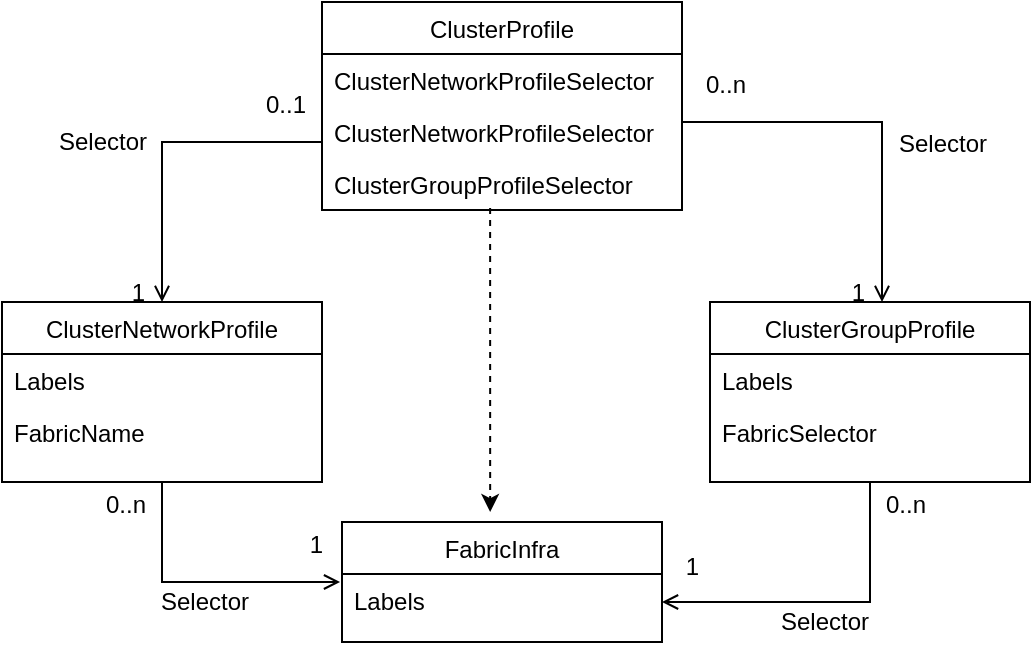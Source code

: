 <mxfile version="20.5.1" type="device"><diagram id="C5RBs43oDa-KdzZeNtuy" name="Page-1"><mxGraphModel dx="1042" dy="681" grid="1" gridSize="10" guides="1" tooltips="1" connect="1" arrows="1" fold="1" page="1" pageScale="1" pageWidth="827" pageHeight="1169" math="0" shadow="0"><root><mxCell id="WIyWlLk6GJQsqaUBKTNV-0"/><mxCell id="WIyWlLk6GJQsqaUBKTNV-1" parent="WIyWlLk6GJQsqaUBKTNV-0"/><mxCell id="zkfFHV4jXpPFQw0GAbJ--0" value="ClusterProfile" style="swimlane;fontStyle=0;align=center;verticalAlign=top;childLayout=stackLayout;horizontal=1;startSize=26;horizontalStack=0;resizeParent=1;resizeLast=0;collapsible=1;marginBottom=0;rounded=0;shadow=0;strokeWidth=1;" parent="WIyWlLk6GJQsqaUBKTNV-1" vertex="1"><mxGeometry x="220" y="120" width="180" height="104" as="geometry"><mxRectangle x="230" y="140" width="160" height="26" as="alternateBounds"/></mxGeometry></mxCell><mxCell id="zkfFHV4jXpPFQw0GAbJ--3" value="ClusterNetworkProfileSelector&#10;" style="text;align=left;verticalAlign=top;spacingLeft=4;spacingRight=4;overflow=hidden;rotatable=0;points=[[0,0.5],[1,0.5]];portConstraint=eastwest;rounded=0;shadow=0;html=0;" parent="zkfFHV4jXpPFQw0GAbJ--0" vertex="1"><mxGeometry y="26" width="180" height="26" as="geometry"/></mxCell><mxCell id="6nBZAch2Ved1OqqHZVLA-10" value="ClusterNetworkProfileSelector&#10;" style="text;align=left;verticalAlign=top;spacingLeft=4;spacingRight=4;overflow=hidden;rotatable=0;points=[[0,0.5],[1,0.5]];portConstraint=eastwest;rounded=0;shadow=0;html=0;" vertex="1" parent="zkfFHV4jXpPFQw0GAbJ--0"><mxGeometry y="52" width="180" height="26" as="geometry"/></mxCell><mxCell id="zkfFHV4jXpPFQw0GAbJ--2" value="ClusterGroupProfileSelector" style="text;align=left;verticalAlign=top;spacingLeft=4;spacingRight=4;overflow=hidden;rotatable=0;points=[[0,0.5],[1,0.5]];portConstraint=eastwest;rounded=0;shadow=0;html=0;" parent="zkfFHV4jXpPFQw0GAbJ--0" vertex="1"><mxGeometry y="78" width="180" height="26" as="geometry"/></mxCell><mxCell id="zkfFHV4jXpPFQw0GAbJ--6" value="FabricInfra" style="swimlane;fontStyle=0;align=center;verticalAlign=top;childLayout=stackLayout;horizontal=1;startSize=26;horizontalStack=0;resizeParent=1;resizeLast=0;collapsible=1;marginBottom=0;rounded=0;shadow=0;strokeWidth=1;" parent="WIyWlLk6GJQsqaUBKTNV-1" vertex="1"><mxGeometry x="230" y="380" width="160" height="60" as="geometry"><mxRectangle x="130" y="380" width="160" height="26" as="alternateBounds"/></mxGeometry></mxCell><mxCell id="zkfFHV4jXpPFQw0GAbJ--7" value="Labels" style="text;align=left;verticalAlign=top;spacingLeft=4;spacingRight=4;overflow=hidden;rotatable=0;points=[[0,0.5],[1,0.5]];portConstraint=eastwest;" parent="zkfFHV4jXpPFQw0GAbJ--6" vertex="1"><mxGeometry y="26" width="160" height="26" as="geometry"/></mxCell><mxCell id="zkfFHV4jXpPFQw0GAbJ--17" value="ClusterGroupProfile" style="swimlane;fontStyle=0;align=center;verticalAlign=top;childLayout=stackLayout;horizontal=1;startSize=26;horizontalStack=0;resizeParent=1;resizeLast=0;collapsible=1;marginBottom=0;rounded=0;shadow=0;strokeWidth=1;" parent="WIyWlLk6GJQsqaUBKTNV-1" vertex="1"><mxGeometry x="414" y="270" width="160" height="90" as="geometry"><mxRectangle x="550" y="140" width="160" height="26" as="alternateBounds"/></mxGeometry></mxCell><mxCell id="zkfFHV4jXpPFQw0GAbJ--18" value="Labels" style="text;align=left;verticalAlign=top;spacingLeft=4;spacingRight=4;overflow=hidden;rotatable=0;points=[[0,0.5],[1,0.5]];portConstraint=eastwest;" parent="zkfFHV4jXpPFQw0GAbJ--17" vertex="1"><mxGeometry y="26" width="160" height="26" as="geometry"/></mxCell><mxCell id="zkfFHV4jXpPFQw0GAbJ--19" value="FabricSelector" style="text;align=left;verticalAlign=top;spacingLeft=4;spacingRight=4;overflow=hidden;rotatable=0;points=[[0,0.5],[1,0.5]];portConstraint=eastwest;rounded=0;shadow=0;html=0;" parent="zkfFHV4jXpPFQw0GAbJ--17" vertex="1"><mxGeometry y="52" width="160" height="26" as="geometry"/></mxCell><mxCell id="zkfFHV4jXpPFQw0GAbJ--26" value="" style="endArrow=open;shadow=0;strokeWidth=1;rounded=0;endFill=1;edgeStyle=elbowEdgeStyle;elbow=vertical;exitX=1;exitY=0.5;exitDx=0;exitDy=0;" parent="WIyWlLk6GJQsqaUBKTNV-1" source="zkfFHV4jXpPFQw0GAbJ--3" target="zkfFHV4jXpPFQw0GAbJ--17" edge="1"><mxGeometry x="0.5" y="41" relative="1" as="geometry"><mxPoint x="500" y="170" as="sourcePoint"/><mxPoint x="540" y="192" as="targetPoint"/><mxPoint x="-40" y="32" as="offset"/><Array as="points"><mxPoint x="500" y="180"/></Array></mxGeometry></mxCell><mxCell id="zkfFHV4jXpPFQw0GAbJ--27" value="0..n" style="resizable=0;align=left;verticalAlign=bottom;labelBackgroundColor=none;fontSize=12;" parent="zkfFHV4jXpPFQw0GAbJ--26" connectable="0" vertex="1"><mxGeometry x="-1" relative="1" as="geometry"><mxPoint x="10" y="11" as="offset"/></mxGeometry></mxCell><mxCell id="zkfFHV4jXpPFQw0GAbJ--28" value="1" style="resizable=0;align=right;verticalAlign=bottom;labelBackgroundColor=none;fontSize=12;" parent="zkfFHV4jXpPFQw0GAbJ--26" connectable="0" vertex="1"><mxGeometry x="1" relative="1" as="geometry"><mxPoint x="-7" y="4" as="offset"/></mxGeometry></mxCell><mxCell id="zkfFHV4jXpPFQw0GAbJ--29" value="Selector" style="text;html=1;resizable=0;points=[];;align=center;verticalAlign=middle;labelBackgroundColor=none;rounded=0;shadow=0;strokeWidth=1;fontSize=12;" parent="zkfFHV4jXpPFQw0GAbJ--26" vertex="1" connectable="0"><mxGeometry x="0.5" y="49" relative="1" as="geometry"><mxPoint x="-19" y="-27" as="offset"/></mxGeometry></mxCell><mxCell id="6nBZAch2Ved1OqqHZVLA-6" value="" style="endArrow=open;shadow=0;strokeWidth=1;rounded=0;endFill=1;edgeStyle=elbowEdgeStyle;elbow=vertical;exitX=0;exitY=0.5;exitDx=0;exitDy=0;" edge="1" parent="WIyWlLk6GJQsqaUBKTNV-1" source="zkfFHV4jXpPFQw0GAbJ--2"><mxGeometry x="0.5" y="41" relative="1" as="geometry"><mxPoint x="110" y="150" as="sourcePoint"/><mxPoint x="140" y="270" as="targetPoint"/><mxPoint x="-40" y="32" as="offset"/><Array as="points"><mxPoint x="140" y="190"/></Array></mxGeometry></mxCell><mxCell id="6nBZAch2Ved1OqqHZVLA-7" value="0..1" style="resizable=0;align=left;verticalAlign=bottom;labelBackgroundColor=none;fontSize=12;" connectable="0" vertex="1" parent="6nBZAch2Ved1OqqHZVLA-6"><mxGeometry x="-1" relative="1" as="geometry"><mxPoint x="-30" y="-31" as="offset"/></mxGeometry></mxCell><mxCell id="6nBZAch2Ved1OqqHZVLA-8" value="1" style="resizable=0;align=right;verticalAlign=bottom;labelBackgroundColor=none;fontSize=12;" connectable="0" vertex="1" parent="6nBZAch2Ved1OqqHZVLA-6"><mxGeometry x="1" relative="1" as="geometry"><mxPoint x="-7" y="4" as="offset"/></mxGeometry></mxCell><mxCell id="6nBZAch2Ved1OqqHZVLA-9" value="Selector" style="text;html=1;resizable=0;points=[];;align=center;verticalAlign=middle;labelBackgroundColor=none;rounded=0;shadow=0;strokeWidth=1;fontSize=12;" vertex="1" connectable="0" parent="6nBZAch2Ved1OqqHZVLA-6"><mxGeometry x="0.5" y="49" relative="1" as="geometry"><mxPoint x="-79" y="-35" as="offset"/></mxGeometry></mxCell><mxCell id="6nBZAch2Ved1OqqHZVLA-11" value="ClusterNetworkProfile" style="swimlane;fontStyle=0;align=center;verticalAlign=top;childLayout=stackLayout;horizontal=1;startSize=26;horizontalStack=0;resizeParent=1;resizeLast=0;collapsible=1;marginBottom=0;rounded=0;shadow=0;strokeWidth=1;" vertex="1" parent="WIyWlLk6GJQsqaUBKTNV-1"><mxGeometry x="60" y="270" width="160" height="90" as="geometry"><mxRectangle x="550" y="140" width="160" height="26" as="alternateBounds"/></mxGeometry></mxCell><mxCell id="6nBZAch2Ved1OqqHZVLA-12" value="Labels" style="text;align=left;verticalAlign=top;spacingLeft=4;spacingRight=4;overflow=hidden;rotatable=0;points=[[0,0.5],[1,0.5]];portConstraint=eastwest;" vertex="1" parent="6nBZAch2Ved1OqqHZVLA-11"><mxGeometry y="26" width="160" height="26" as="geometry"/></mxCell><mxCell id="6nBZAch2Ved1OqqHZVLA-13" value="FabricName" style="text;align=left;verticalAlign=top;spacingLeft=4;spacingRight=4;overflow=hidden;rotatable=0;points=[[0,0.5],[1,0.5]];portConstraint=eastwest;rounded=0;shadow=0;html=0;" vertex="1" parent="6nBZAch2Ved1OqqHZVLA-11"><mxGeometry y="52" width="160" height="26" as="geometry"/></mxCell><mxCell id="6nBZAch2Ved1OqqHZVLA-14" value="" style="endArrow=open;shadow=0;strokeWidth=1;rounded=0;endFill=1;edgeStyle=elbowEdgeStyle;elbow=vertical;exitX=0.5;exitY=1;exitDx=0;exitDy=0;entryX=-0.006;entryY=0.154;entryDx=0;entryDy=0;entryPerimeter=0;" edge="1" parent="WIyWlLk6GJQsqaUBKTNV-1" source="6nBZAch2Ved1OqqHZVLA-11" target="zkfFHV4jXpPFQw0GAbJ--7"><mxGeometry x="0.5" y="41" relative="1" as="geometry"><mxPoint x="230" y="221" as="sourcePoint"/><mxPoint x="150" y="280" as="targetPoint"/><mxPoint x="-40" y="32" as="offset"/><Array as="points"><mxPoint x="170" y="410"/></Array></mxGeometry></mxCell><mxCell id="6nBZAch2Ved1OqqHZVLA-15" value="0..n" style="resizable=0;align=left;verticalAlign=bottom;labelBackgroundColor=none;fontSize=12;" connectable="0" vertex="1" parent="6nBZAch2Ved1OqqHZVLA-14"><mxGeometry x="-1" relative="1" as="geometry"><mxPoint x="-30" y="20" as="offset"/></mxGeometry></mxCell><mxCell id="6nBZAch2Ved1OqqHZVLA-16" value="1" style="resizable=0;align=right;verticalAlign=bottom;labelBackgroundColor=none;fontSize=12;" connectable="0" vertex="1" parent="6nBZAch2Ved1OqqHZVLA-14"><mxGeometry x="1" relative="1" as="geometry"><mxPoint x="-7" y="-10" as="offset"/></mxGeometry></mxCell><mxCell id="6nBZAch2Ved1OqqHZVLA-17" value="Selector" style="text;html=1;resizable=0;points=[];;align=center;verticalAlign=middle;labelBackgroundColor=none;rounded=0;shadow=0;strokeWidth=1;fontSize=12;" vertex="1" connectable="0" parent="6nBZAch2Ved1OqqHZVLA-14"><mxGeometry x="0.5" y="49" relative="1" as="geometry"><mxPoint x="-34" y="59" as="offset"/></mxGeometry></mxCell><mxCell id="6nBZAch2Ved1OqqHZVLA-22" value="" style="endArrow=open;shadow=0;strokeWidth=1;rounded=0;endFill=1;edgeStyle=elbowEdgeStyle;elbow=vertical;exitX=0.5;exitY=1;exitDx=0;exitDy=0;" edge="1" parent="WIyWlLk6GJQsqaUBKTNV-1" source="zkfFHV4jXpPFQw0GAbJ--17"><mxGeometry x="0.5" y="41" relative="1" as="geometry"><mxPoint x="410" y="169" as="sourcePoint"/><mxPoint x="390" y="420" as="targetPoint"/><mxPoint x="-40" y="32" as="offset"/><Array as="points"><mxPoint x="450" y="420"/></Array></mxGeometry></mxCell><mxCell id="6nBZAch2Ved1OqqHZVLA-23" value="0..n" style="resizable=0;align=left;verticalAlign=bottom;labelBackgroundColor=none;fontSize=12;" connectable="0" vertex="1" parent="6nBZAch2Ved1OqqHZVLA-22"><mxGeometry x="-1" relative="1" as="geometry"><mxPoint x="6" y="20" as="offset"/></mxGeometry></mxCell><mxCell id="6nBZAch2Ved1OqqHZVLA-24" value="1" style="resizable=0;align=right;verticalAlign=bottom;labelBackgroundColor=none;fontSize=12;" connectable="0" vertex="1" parent="6nBZAch2Ved1OqqHZVLA-22"><mxGeometry x="1" relative="1" as="geometry"><mxPoint x="20" y="-9" as="offset"/></mxGeometry></mxCell><mxCell id="6nBZAch2Ved1OqqHZVLA-25" value="Selector" style="text;html=1;resizable=0;points=[];;align=center;verticalAlign=middle;labelBackgroundColor=none;rounded=0;shadow=0;strokeWidth=1;fontSize=12;" vertex="1" connectable="0" parent="6nBZAch2Ved1OqqHZVLA-22"><mxGeometry x="0.5" y="49" relative="1" as="geometry"><mxPoint x="40" y="-39" as="offset"/></mxGeometry></mxCell><mxCell id="6nBZAch2Ved1OqqHZVLA-29" value="" style="endArrow=classic;html=1;rounded=0;exitX=0.467;exitY=0.962;exitDx=0;exitDy=0;exitPerimeter=0;entryX=0.463;entryY=-0.083;entryDx=0;entryDy=0;entryPerimeter=0;dashed=1;" edge="1" parent="WIyWlLk6GJQsqaUBKTNV-1" source="zkfFHV4jXpPFQw0GAbJ--2" target="zkfFHV4jXpPFQw0GAbJ--6"><mxGeometry width="50" height="50" relative="1" as="geometry"><mxPoint x="390" y="380" as="sourcePoint"/><mxPoint x="440" y="330" as="targetPoint"/></mxGeometry></mxCell></root></mxGraphModel></diagram></mxfile>
